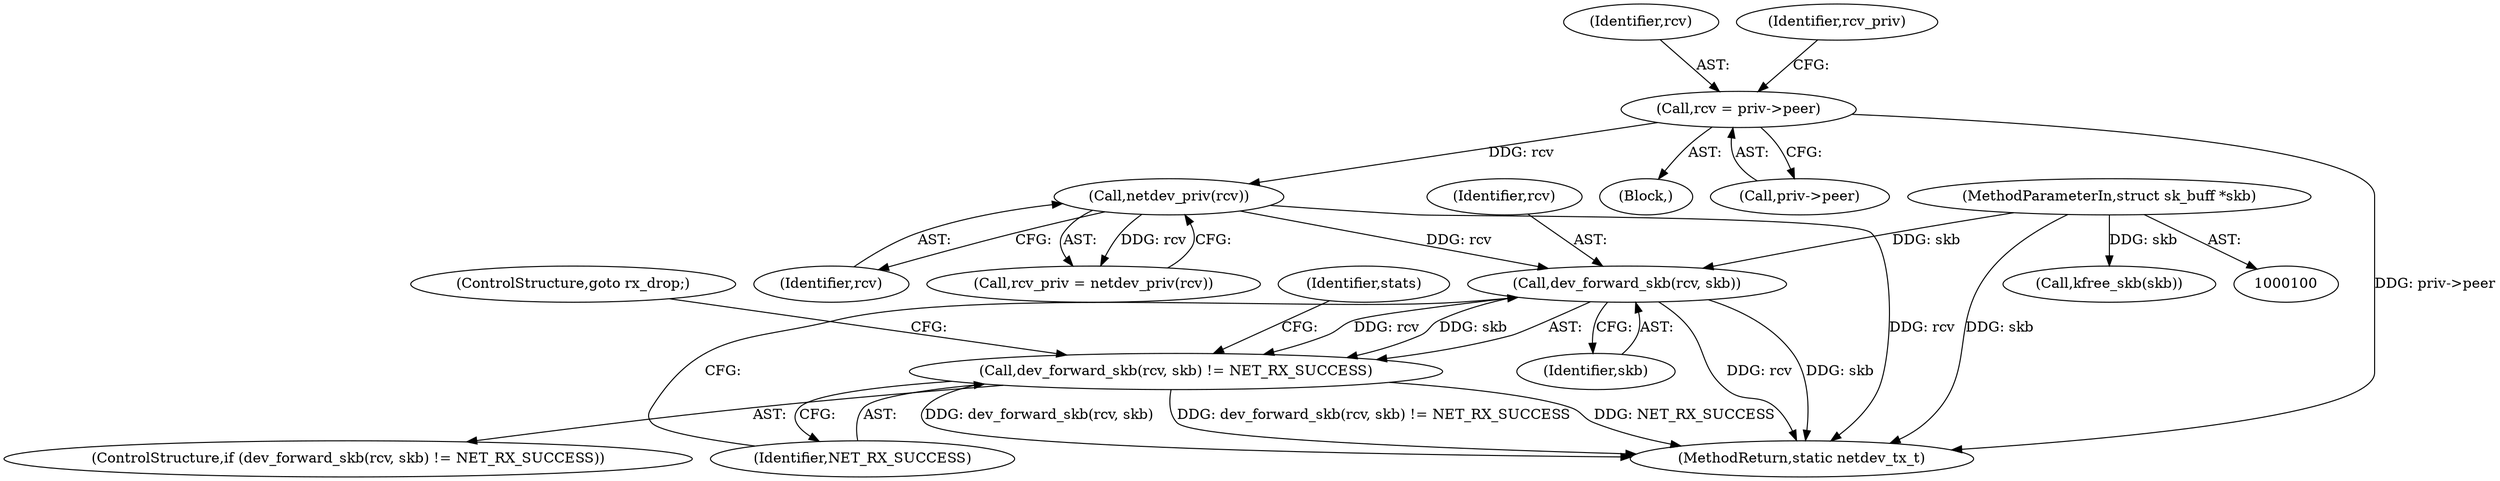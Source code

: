 digraph "0_linux_6ec82562ffc6f297d0de36d65776cff8e5704867@pointer" {
"1000168" [label="(Call,dev_forward_skb(rcv, skb))"];
"1000124" [label="(Call,netdev_priv(rcv))"];
"1000117" [label="(Call,rcv = priv->peer)"];
"1000101" [label="(MethodParameterIn,struct sk_buff *skb)"];
"1000167" [label="(Call,dev_forward_skb(rcv, skb) != NET_RX_SUCCESS)"];
"1000118" [label="(Identifier,rcv)"];
"1000123" [label="(Identifier,rcv_priv)"];
"1000166" [label="(ControlStructure,if (dev_forward_skb(rcv, skb) != NET_RX_SUCCESS))"];
"1000209" [label="(MethodReturn,static netdev_tx_t)"];
"1000122" [label="(Call,rcv_priv = netdev_priv(rcv))"];
"1000194" [label="(Call,kfree_skb(skb))"];
"1000103" [label="(Block,)"];
"1000119" [label="(Call,priv->peer)"];
"1000168" [label="(Call,dev_forward_skb(rcv, skb))"];
"1000125" [label="(Identifier,rcv)"];
"1000172" [label="(ControlStructure,goto rx_drop;)"];
"1000170" [label="(Identifier,skb)"];
"1000171" [label="(Identifier,NET_RX_SUCCESS)"];
"1000124" [label="(Call,netdev_priv(rcv))"];
"1000169" [label="(Identifier,rcv)"];
"1000167" [label="(Call,dev_forward_skb(rcv, skb) != NET_RX_SUCCESS)"];
"1000175" [label="(Identifier,stats)"];
"1000117" [label="(Call,rcv = priv->peer)"];
"1000101" [label="(MethodParameterIn,struct sk_buff *skb)"];
"1000168" -> "1000167"  [label="AST: "];
"1000168" -> "1000170"  [label="CFG: "];
"1000169" -> "1000168"  [label="AST: "];
"1000170" -> "1000168"  [label="AST: "];
"1000171" -> "1000168"  [label="CFG: "];
"1000168" -> "1000209"  [label="DDG: rcv"];
"1000168" -> "1000209"  [label="DDG: skb"];
"1000168" -> "1000167"  [label="DDG: rcv"];
"1000168" -> "1000167"  [label="DDG: skb"];
"1000124" -> "1000168"  [label="DDG: rcv"];
"1000101" -> "1000168"  [label="DDG: skb"];
"1000124" -> "1000122"  [label="AST: "];
"1000124" -> "1000125"  [label="CFG: "];
"1000125" -> "1000124"  [label="AST: "];
"1000122" -> "1000124"  [label="CFG: "];
"1000124" -> "1000209"  [label="DDG: rcv"];
"1000124" -> "1000122"  [label="DDG: rcv"];
"1000117" -> "1000124"  [label="DDG: rcv"];
"1000117" -> "1000103"  [label="AST: "];
"1000117" -> "1000119"  [label="CFG: "];
"1000118" -> "1000117"  [label="AST: "];
"1000119" -> "1000117"  [label="AST: "];
"1000123" -> "1000117"  [label="CFG: "];
"1000117" -> "1000209"  [label="DDG: priv->peer"];
"1000101" -> "1000100"  [label="AST: "];
"1000101" -> "1000209"  [label="DDG: skb"];
"1000101" -> "1000194"  [label="DDG: skb"];
"1000167" -> "1000166"  [label="AST: "];
"1000167" -> "1000171"  [label="CFG: "];
"1000171" -> "1000167"  [label="AST: "];
"1000172" -> "1000167"  [label="CFG: "];
"1000175" -> "1000167"  [label="CFG: "];
"1000167" -> "1000209"  [label="DDG: dev_forward_skb(rcv, skb)"];
"1000167" -> "1000209"  [label="DDG: dev_forward_skb(rcv, skb) != NET_RX_SUCCESS"];
"1000167" -> "1000209"  [label="DDG: NET_RX_SUCCESS"];
}
